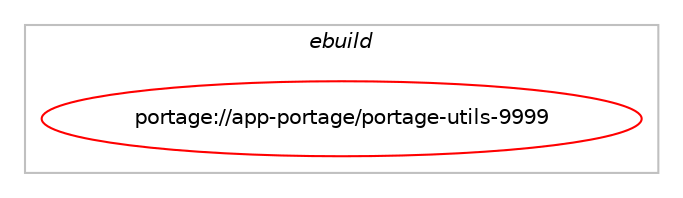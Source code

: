 digraph prolog {

# *************
# Graph options
# *************

newrank=true;
concentrate=true;
compound=true;
graph [rankdir=LR,fontname=Helvetica,fontsize=10,ranksep=1.5];#, ranksep=2.5, nodesep=0.2];
edge  [arrowhead=vee];
node  [fontname=Helvetica,fontsize=10];

# **********
# The ebuild
# **********

subgraph cluster_leftcol {
color=gray;
label=<<i>ebuild</i>>;
id [label="portage://app-portage/portage-utils-9999", color=red, width=4, href="../app-portage/portage-utils-9999.svg"];
}

# ****************
# The dependencies
# ****************

subgraph cluster_midcol {
color=gray;
label=<<i>dependencies</i>>;
subgraph cluster_compile {
fillcolor="#eeeeee";
style=filled;
label=<<i>compile</i>>;
# *** BEGIN UNKNOWN DEPENDENCY TYPE (TODO) ***
# id -> equal(use_conditional_group(positive,openmp,portage://app-portage/portage-utils-9999,[any_of_group([package_dependency(portage://app-portage/portage-utils-9999,install,no,sys-devel,gcc,none,[,,],any_different_slot,[use(enable(openmp),none)]),package_dependency(portage://app-portage/portage-utils-9999,install,no,sys-libs,libomp,none,[,,],[],[])])]))
# *** END UNKNOWN DEPENDENCY TYPE (TODO) ***

# *** BEGIN UNKNOWN DEPENDENCY TYPE (TODO) ***
# id -> equal(use_conditional_group(positive,qmanifest,portage://app-portage/portage-utils-9999,[use_conditional_group(negative,static,portage://app-portage/portage-utils-9999,[package_dependency(portage://app-portage/portage-utils-9999,install,no,app-crypt,gpgme,none,[,,],any_same_slot,[]),package_dependency(portage://app-portage/portage-utils-9999,install,no,app-crypt,libb2,none,[,,],any_same_slot,[]),package_dependency(portage://app-portage/portage-utils-9999,install,no,sys-libs,zlib,none,[,,],any_same_slot,[])])]))
# *** END UNKNOWN DEPENDENCY TYPE (TODO) ***

# *** BEGIN UNKNOWN DEPENDENCY TYPE (TODO) ***
# id -> equal(use_conditional_group(positive,qmanifest,portage://app-portage/portage-utils-9999,[use_conditional_group(positive,static,portage://app-portage/portage-utils-9999,[package_dependency(portage://app-portage/portage-utils-9999,install,no,app-crypt,gpgme,none,[,,],[],[use(enable(static-libs),none)]),package_dependency(portage://app-portage/portage-utils-9999,install,no,app-crypt,libb2,none,[,,],[],[use(enable(static-libs),none)]),package_dependency(portage://app-portage/portage-utils-9999,install,no,sys-libs,zlib,none,[,,],[],[use(enable(static-libs),none)])])]))
# *** END UNKNOWN DEPENDENCY TYPE (TODO) ***

}
subgraph cluster_compileandrun {
fillcolor="#eeeeee";
style=filled;
label=<<i>compile and run</i>>;
}
subgraph cluster_run {
fillcolor="#eeeeee";
style=filled;
label=<<i>run</i>>;
# *** BEGIN UNKNOWN DEPENDENCY TYPE (TODO) ***
# id -> equal(use_conditional_group(positive,openmp,portage://app-portage/portage-utils-9999,[any_of_group([package_dependency(portage://app-portage/portage-utils-9999,run,no,sys-devel,gcc,none,[,,],any_different_slot,[use(enable(openmp),none)]),package_dependency(portage://app-portage/portage-utils-9999,run,no,sys-libs,libomp,none,[,,],[],[])])]))
# *** END UNKNOWN DEPENDENCY TYPE (TODO) ***

# *** BEGIN UNKNOWN DEPENDENCY TYPE (TODO) ***
# id -> equal(use_conditional_group(positive,qmanifest,portage://app-portage/portage-utils-9999,[use_conditional_group(negative,static,portage://app-portage/portage-utils-9999,[package_dependency(portage://app-portage/portage-utils-9999,run,no,app-crypt,gpgme,none,[,,],any_same_slot,[]),package_dependency(portage://app-portage/portage-utils-9999,run,no,app-crypt,libb2,none,[,,],any_same_slot,[]),package_dependency(portage://app-portage/portage-utils-9999,run,no,sys-libs,zlib,none,[,,],any_same_slot,[])])]))
# *** END UNKNOWN DEPENDENCY TYPE (TODO) ***

}
}

# **************
# The candidates
# **************

subgraph cluster_choices {
rank=same;
color=gray;
label=<<i>candidates</i>>;

}

}
